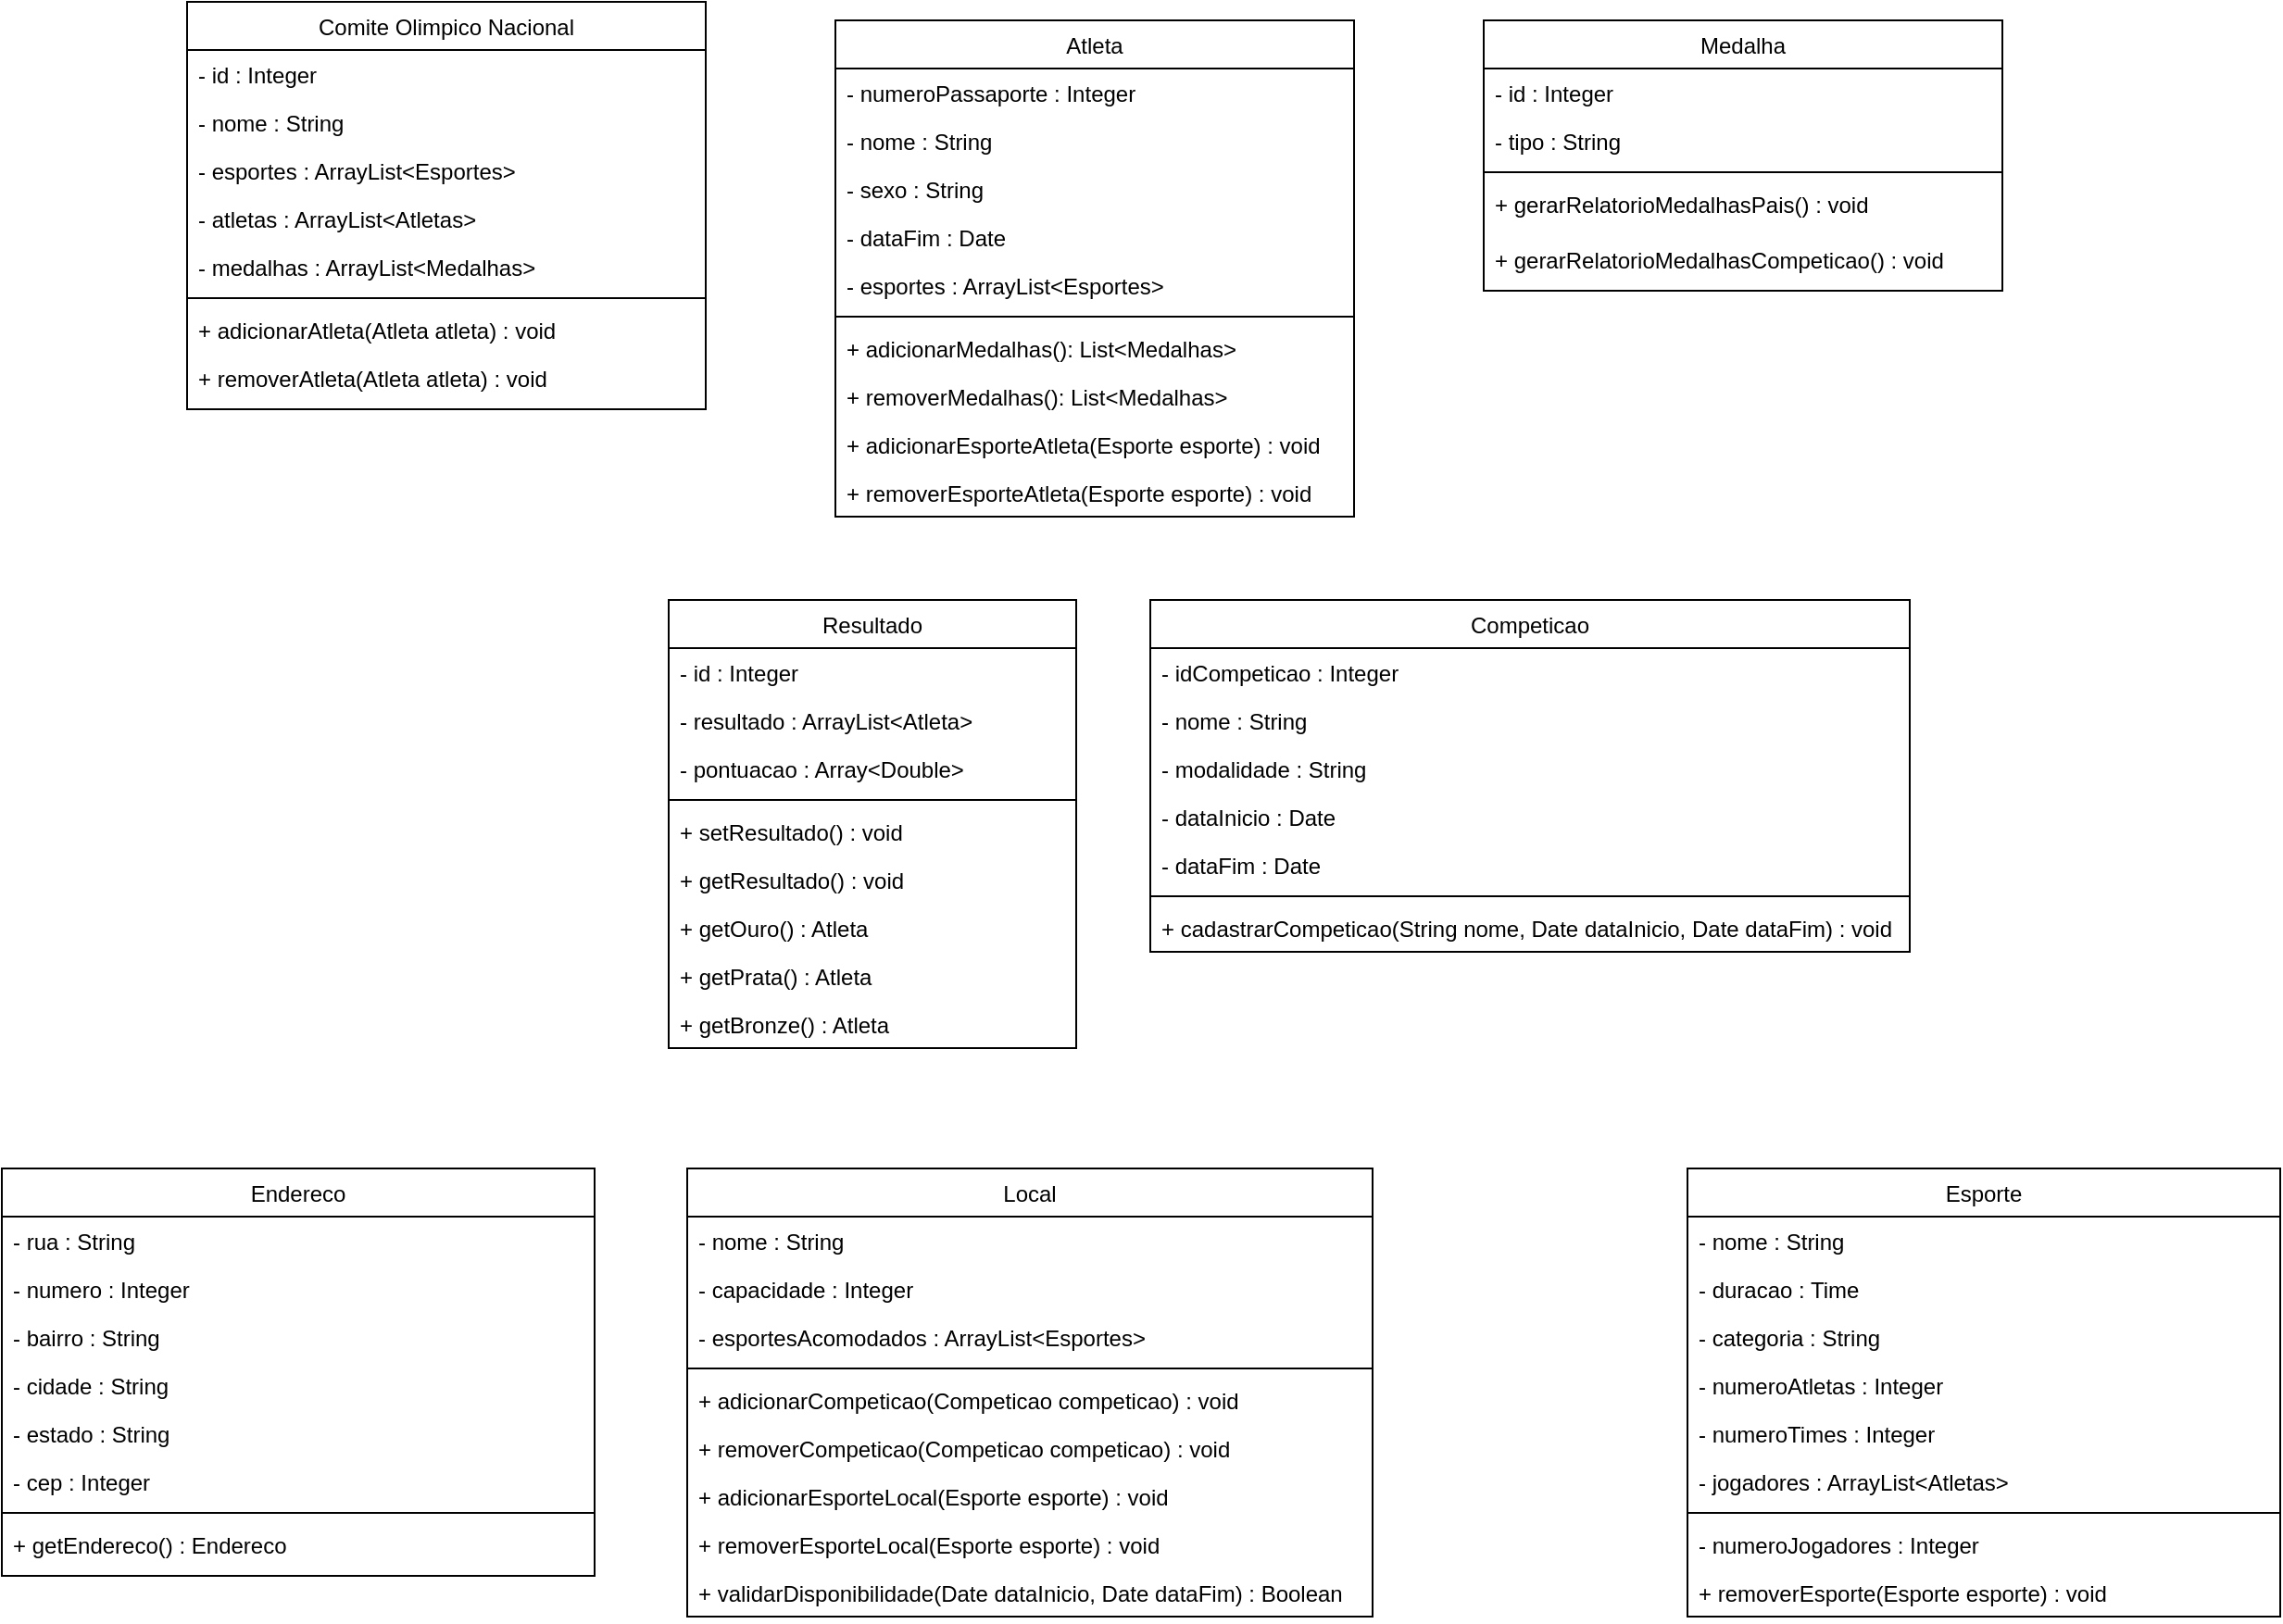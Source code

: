 <mxfile version="24.7.14">
  <diagram id="C5RBs43oDa-KdzZeNtuy" name="Page-1">
    <mxGraphModel dx="2154" dy="966" grid="1" gridSize="10" guides="1" tooltips="1" connect="1" arrows="1" fold="1" page="1" pageScale="1" pageWidth="1654" pageHeight="1169" math="0" shadow="0">
      <root>
        <mxCell id="WIyWlLk6GJQsqaUBKTNV-0" />
        <mxCell id="WIyWlLk6GJQsqaUBKTNV-1" parent="WIyWlLk6GJQsqaUBKTNV-0" />
        <mxCell id="XopVcKrWXHOR3qEoql-V-20" value="Competicao" style="swimlane;fontStyle=0;align=center;verticalAlign=top;childLayout=stackLayout;horizontal=1;startSize=26;horizontalStack=0;resizeParent=1;resizeLast=0;collapsible=1;marginBottom=0;rounded=0;shadow=0;strokeWidth=1;" parent="WIyWlLk6GJQsqaUBKTNV-1" vertex="1">
          <mxGeometry x="690" y="493" width="410" height="190" as="geometry">
            <mxRectangle x="550" y="140" width="160" height="26" as="alternateBounds" />
          </mxGeometry>
        </mxCell>
        <mxCell id="Z5J03rfFvyUnmcQdV7PX-20" value="- idCompeticao : Integer" style="text;align=left;verticalAlign=top;spacingLeft=4;spacingRight=4;overflow=hidden;rotatable=0;points=[[0,0.5],[1,0.5]];portConstraint=eastwest;" vertex="1" parent="XopVcKrWXHOR3qEoql-V-20">
          <mxGeometry y="26" width="410" height="26" as="geometry" />
        </mxCell>
        <mxCell id="XopVcKrWXHOR3qEoql-V-21" value="- nome : String" style="text;align=left;verticalAlign=top;spacingLeft=4;spacingRight=4;overflow=hidden;rotatable=0;points=[[0,0.5],[1,0.5]];portConstraint=eastwest;" parent="XopVcKrWXHOR3qEoql-V-20" vertex="1">
          <mxGeometry y="52" width="410" height="26" as="geometry" />
        </mxCell>
        <mxCell id="Z5J03rfFvyUnmcQdV7PX-21" value="- modalidade : String" style="text;align=left;verticalAlign=top;spacingLeft=4;spacingRight=4;overflow=hidden;rotatable=0;points=[[0,0.5],[1,0.5]];portConstraint=eastwest;" vertex="1" parent="XopVcKrWXHOR3qEoql-V-20">
          <mxGeometry y="78" width="410" height="26" as="geometry" />
        </mxCell>
        <mxCell id="XopVcKrWXHOR3qEoql-V-22" value="- dataInicio : Date" style="text;align=left;verticalAlign=top;spacingLeft=4;spacingRight=4;overflow=hidden;rotatable=0;points=[[0,0.5],[1,0.5]];portConstraint=eastwest;rounded=0;shadow=0;html=0;" parent="XopVcKrWXHOR3qEoql-V-20" vertex="1">
          <mxGeometry y="104" width="410" height="26" as="geometry" />
        </mxCell>
        <mxCell id="XopVcKrWXHOR3qEoql-V-23" value="- dataFim : Date" style="text;align=left;verticalAlign=top;spacingLeft=4;spacingRight=4;overflow=hidden;rotatable=0;points=[[0,0.5],[1,0.5]];portConstraint=eastwest;rounded=0;shadow=0;html=0;" parent="XopVcKrWXHOR3qEoql-V-20" vertex="1">
          <mxGeometry y="130" width="410" height="26" as="geometry" />
        </mxCell>
        <mxCell id="XopVcKrWXHOR3qEoql-V-26" value="" style="line;html=1;strokeWidth=1;align=left;verticalAlign=middle;spacingTop=-1;spacingLeft=3;spacingRight=3;rotatable=0;labelPosition=right;points=[];portConstraint=eastwest;" parent="XopVcKrWXHOR3qEoql-V-20" vertex="1">
          <mxGeometry y="156" width="410" height="8" as="geometry" />
        </mxCell>
        <mxCell id="XopVcKrWXHOR3qEoql-V-28" value="+ cadastrarCompeticao(String nome, Date dataInicio, Date dataFim) : void" style="text;align=left;verticalAlign=top;spacingLeft=4;spacingRight=4;overflow=hidden;rotatable=0;points=[[0,0.5],[1,0.5]];portConstraint=eastwest;" parent="XopVcKrWXHOR3qEoql-V-20" vertex="1">
          <mxGeometry y="164" width="410" height="26" as="geometry" />
        </mxCell>
        <mxCell id="Z5J03rfFvyUnmcQdV7PX-1" value="Resultado" style="swimlane;fontStyle=0;align=center;verticalAlign=top;childLayout=stackLayout;horizontal=1;startSize=26;horizontalStack=0;resizeParent=1;resizeLast=0;collapsible=1;marginBottom=0;rounded=0;shadow=0;strokeWidth=1;" vertex="1" parent="WIyWlLk6GJQsqaUBKTNV-1">
          <mxGeometry x="430" y="493" width="220" height="242" as="geometry">
            <mxRectangle x="550" y="140" width="160" height="26" as="alternateBounds" />
          </mxGeometry>
        </mxCell>
        <mxCell id="Z5J03rfFvyUnmcQdV7PX-2" value="- id : Integer" style="text;align=left;verticalAlign=top;spacingLeft=4;spacingRight=4;overflow=hidden;rotatable=0;points=[[0,0.5],[1,0.5]];portConstraint=eastwest;" vertex="1" parent="Z5J03rfFvyUnmcQdV7PX-1">
          <mxGeometry y="26" width="220" height="26" as="geometry" />
        </mxCell>
        <mxCell id="Z5J03rfFvyUnmcQdV7PX-3" value="- resultado : ArrayList&lt;Atleta&gt;" style="text;align=left;verticalAlign=top;spacingLeft=4;spacingRight=4;overflow=hidden;rotatable=0;points=[[0,0.5],[1,0.5]];portConstraint=eastwest;rounded=0;shadow=0;html=0;" vertex="1" parent="Z5J03rfFvyUnmcQdV7PX-1">
          <mxGeometry y="52" width="220" height="26" as="geometry" />
        </mxCell>
        <mxCell id="Z5J03rfFvyUnmcQdV7PX-11" value="- pontuacao : Array&lt;Double&gt;" style="text;align=left;verticalAlign=top;spacingLeft=4;spacingRight=4;overflow=hidden;rotatable=0;points=[[0,0.5],[1,0.5]];portConstraint=eastwest;rounded=0;shadow=0;html=0;" vertex="1" parent="Z5J03rfFvyUnmcQdV7PX-1">
          <mxGeometry y="78" width="220" height="26" as="geometry" />
        </mxCell>
        <mxCell id="Z5J03rfFvyUnmcQdV7PX-5" value="" style="line;html=1;strokeWidth=1;align=left;verticalAlign=middle;spacingTop=-1;spacingLeft=3;spacingRight=3;rotatable=0;labelPosition=right;points=[];portConstraint=eastwest;" vertex="1" parent="Z5J03rfFvyUnmcQdV7PX-1">
          <mxGeometry y="104" width="220" height="8" as="geometry" />
        </mxCell>
        <mxCell id="Z5J03rfFvyUnmcQdV7PX-6" value="+ setResultado() : void" style="text;align=left;verticalAlign=top;spacingLeft=4;spacingRight=4;overflow=hidden;rotatable=0;points=[[0,0.5],[1,0.5]];portConstraint=eastwest;" vertex="1" parent="Z5J03rfFvyUnmcQdV7PX-1">
          <mxGeometry y="112" width="220" height="26" as="geometry" />
        </mxCell>
        <mxCell id="Z5J03rfFvyUnmcQdV7PX-7" value="+ getResultado() : void" style="text;align=left;verticalAlign=top;spacingLeft=4;spacingRight=4;overflow=hidden;rotatable=0;points=[[0,0.5],[1,0.5]];portConstraint=eastwest;" vertex="1" parent="Z5J03rfFvyUnmcQdV7PX-1">
          <mxGeometry y="138" width="220" height="26" as="geometry" />
        </mxCell>
        <mxCell id="Z5J03rfFvyUnmcQdV7PX-8" value="+ getOuro() : Atleta" style="text;align=left;verticalAlign=top;spacingLeft=4;spacingRight=4;overflow=hidden;rotatable=0;points=[[0,0.5],[1,0.5]];portConstraint=eastwest;" vertex="1" parent="Z5J03rfFvyUnmcQdV7PX-1">
          <mxGeometry y="164" width="220" height="26" as="geometry" />
        </mxCell>
        <mxCell id="Z5J03rfFvyUnmcQdV7PX-9" value="+ getPrata() : Atleta" style="text;align=left;verticalAlign=top;spacingLeft=4;spacingRight=4;overflow=hidden;rotatable=0;points=[[0,0.5],[1,0.5]];portConstraint=eastwest;" vertex="1" parent="Z5J03rfFvyUnmcQdV7PX-1">
          <mxGeometry y="190" width="220" height="26" as="geometry" />
        </mxCell>
        <mxCell id="Z5J03rfFvyUnmcQdV7PX-10" value="+ getBronze() : Atleta" style="text;align=left;verticalAlign=top;spacingLeft=4;spacingRight=4;overflow=hidden;rotatable=0;points=[[0,0.5],[1,0.5]];portConstraint=eastwest;" vertex="1" parent="Z5J03rfFvyUnmcQdV7PX-1">
          <mxGeometry y="216" width="220" height="26" as="geometry" />
        </mxCell>
        <mxCell id="Z5J03rfFvyUnmcQdV7PX-12" value="Atleta" style="swimlane;fontStyle=0;align=center;verticalAlign=top;childLayout=stackLayout;horizontal=1;startSize=26;horizontalStack=0;resizeParent=1;resizeLast=0;collapsible=1;marginBottom=0;rounded=0;shadow=0;strokeWidth=1;" vertex="1" parent="WIyWlLk6GJQsqaUBKTNV-1">
          <mxGeometry x="520" y="180" width="280" height="268" as="geometry">
            <mxRectangle x="550" y="140" width="160" height="26" as="alternateBounds" />
          </mxGeometry>
        </mxCell>
        <mxCell id="Z5J03rfFvyUnmcQdV7PX-13" value="- numeroPassaporte : Integer" style="text;align=left;verticalAlign=top;spacingLeft=4;spacingRight=4;overflow=hidden;rotatable=0;points=[[0,0.5],[1,0.5]];portConstraint=eastwest;" vertex="1" parent="Z5J03rfFvyUnmcQdV7PX-12">
          <mxGeometry y="26" width="280" height="26" as="geometry" />
        </mxCell>
        <mxCell id="Z5J03rfFvyUnmcQdV7PX-14" value="- nome : String" style="text;align=left;verticalAlign=top;spacingLeft=4;spacingRight=4;overflow=hidden;rotatable=0;points=[[0,0.5],[1,0.5]];portConstraint=eastwest;rounded=0;shadow=0;html=0;" vertex="1" parent="Z5J03rfFvyUnmcQdV7PX-12">
          <mxGeometry y="52" width="280" height="26" as="geometry" />
        </mxCell>
        <mxCell id="Z5J03rfFvyUnmcQdV7PX-15" value="- sexo : String" style="text;align=left;verticalAlign=top;spacingLeft=4;spacingRight=4;overflow=hidden;rotatable=0;points=[[0,0.5],[1,0.5]];portConstraint=eastwest;rounded=0;shadow=0;html=0;" vertex="1" parent="Z5J03rfFvyUnmcQdV7PX-12">
          <mxGeometry y="78" width="280" height="26" as="geometry" />
        </mxCell>
        <mxCell id="Z5J03rfFvyUnmcQdV7PX-68" value="- dataFim : Date" style="text;align=left;verticalAlign=top;spacingLeft=4;spacingRight=4;overflow=hidden;rotatable=0;points=[[0,0.5],[1,0.5]];portConstraint=eastwest;rounded=0;shadow=0;html=0;" vertex="1" parent="Z5J03rfFvyUnmcQdV7PX-12">
          <mxGeometry y="104" width="280" height="26" as="geometry" />
        </mxCell>
        <mxCell id="Z5J03rfFvyUnmcQdV7PX-70" value="- esportes : ArrayList&lt;Esportes&gt;" style="text;align=left;verticalAlign=top;spacingLeft=4;spacingRight=4;overflow=hidden;rotatable=0;points=[[0,0.5],[1,0.5]];portConstraint=eastwest;rounded=0;shadow=0;html=0;" vertex="1" parent="Z5J03rfFvyUnmcQdV7PX-12">
          <mxGeometry y="130" width="280" height="26" as="geometry" />
        </mxCell>
        <mxCell id="Z5J03rfFvyUnmcQdV7PX-16" value="" style="line;html=1;strokeWidth=1;align=left;verticalAlign=middle;spacingTop=-1;spacingLeft=3;spacingRight=3;rotatable=0;labelPosition=right;points=[];portConstraint=eastwest;" vertex="1" parent="Z5J03rfFvyUnmcQdV7PX-12">
          <mxGeometry y="156" width="280" height="8" as="geometry" />
        </mxCell>
        <mxCell id="Z5J03rfFvyUnmcQdV7PX-17" value="+ adicionarMedalhas(): List&lt;Medalhas&gt;" style="text;align=left;verticalAlign=top;spacingLeft=4;spacingRight=4;overflow=hidden;rotatable=0;points=[[0,0.5],[1,0.5]];portConstraint=eastwest;" vertex="1" parent="Z5J03rfFvyUnmcQdV7PX-12">
          <mxGeometry y="164" width="280" height="26" as="geometry" />
        </mxCell>
        <mxCell id="Z5J03rfFvyUnmcQdV7PX-69" value="+ removerMedalhas(): List&lt;Medalhas&gt;" style="text;align=left;verticalAlign=top;spacingLeft=4;spacingRight=4;overflow=hidden;rotatable=0;points=[[0,0.5],[1,0.5]];portConstraint=eastwest;" vertex="1" parent="Z5J03rfFvyUnmcQdV7PX-12">
          <mxGeometry y="190" width="280" height="26" as="geometry" />
        </mxCell>
        <mxCell id="Z5J03rfFvyUnmcQdV7PX-18" value="+ adicionarEsporteAtleta(Esporte esporte) : void" style="text;align=left;verticalAlign=top;spacingLeft=4;spacingRight=4;overflow=hidden;rotatable=0;points=[[0,0.5],[1,0.5]];portConstraint=eastwest;" vertex="1" parent="Z5J03rfFvyUnmcQdV7PX-12">
          <mxGeometry y="216" width="280" height="26" as="geometry" />
        </mxCell>
        <mxCell id="Z5J03rfFvyUnmcQdV7PX-71" value="+ removerEsporteAtleta(Esporte esporte) : void" style="text;align=left;verticalAlign=top;spacingLeft=4;spacingRight=4;overflow=hidden;rotatable=0;points=[[0,0.5],[1,0.5]];portConstraint=eastwest;" vertex="1" parent="Z5J03rfFvyUnmcQdV7PX-12">
          <mxGeometry y="242" width="280" height="26" as="geometry" />
        </mxCell>
        <mxCell id="Z5J03rfFvyUnmcQdV7PX-23" value="Local" style="swimlane;fontStyle=0;align=center;verticalAlign=top;childLayout=stackLayout;horizontal=1;startSize=26;horizontalStack=0;resizeParent=1;resizeLast=0;collapsible=1;marginBottom=0;rounded=0;shadow=0;strokeWidth=1;" vertex="1" parent="WIyWlLk6GJQsqaUBKTNV-1">
          <mxGeometry x="440" y="800" width="370" height="242" as="geometry">
            <mxRectangle x="550" y="140" width="160" height="26" as="alternateBounds" />
          </mxGeometry>
        </mxCell>
        <mxCell id="Z5J03rfFvyUnmcQdV7PX-24" value="- nome : String" style="text;align=left;verticalAlign=top;spacingLeft=4;spacingRight=4;overflow=hidden;rotatable=0;points=[[0,0.5],[1,0.5]];portConstraint=eastwest;" vertex="1" parent="Z5J03rfFvyUnmcQdV7PX-23">
          <mxGeometry y="26" width="370" height="26" as="geometry" />
        </mxCell>
        <mxCell id="Z5J03rfFvyUnmcQdV7PX-25" value="- capacidade : Integer" style="text;align=left;verticalAlign=top;spacingLeft=4;spacingRight=4;overflow=hidden;rotatable=0;points=[[0,0.5],[1,0.5]];portConstraint=eastwest;rounded=0;shadow=0;html=0;" vertex="1" parent="Z5J03rfFvyUnmcQdV7PX-23">
          <mxGeometry y="52" width="370" height="26" as="geometry" />
        </mxCell>
        <mxCell id="Z5J03rfFvyUnmcQdV7PX-26" value="- esportesAcomodados : ArrayList&lt;Esportes&gt;" style="text;align=left;verticalAlign=top;spacingLeft=4;spacingRight=4;overflow=hidden;rotatable=0;points=[[0,0.5],[1,0.5]];portConstraint=eastwest;rounded=0;shadow=0;html=0;" vertex="1" parent="Z5J03rfFvyUnmcQdV7PX-23">
          <mxGeometry y="78" width="370" height="26" as="geometry" />
        </mxCell>
        <mxCell id="Z5J03rfFvyUnmcQdV7PX-27" value="" style="line;html=1;strokeWidth=1;align=left;verticalAlign=middle;spacingTop=-1;spacingLeft=3;spacingRight=3;rotatable=0;labelPosition=right;points=[];portConstraint=eastwest;" vertex="1" parent="Z5J03rfFvyUnmcQdV7PX-23">
          <mxGeometry y="104" width="370" height="8" as="geometry" />
        </mxCell>
        <mxCell id="Z5J03rfFvyUnmcQdV7PX-28" value="+ adicionarCompeticao(Competicao competicao) : void" style="text;align=left;verticalAlign=top;spacingLeft=4;spacingRight=4;overflow=hidden;rotatable=0;points=[[0,0.5],[1,0.5]];portConstraint=eastwest;" vertex="1" parent="Z5J03rfFvyUnmcQdV7PX-23">
          <mxGeometry y="112" width="370" height="26" as="geometry" />
        </mxCell>
        <mxCell id="Z5J03rfFvyUnmcQdV7PX-30" value="+ removerCompeticao(Competicao competicao) : void" style="text;align=left;verticalAlign=top;spacingLeft=4;spacingRight=4;overflow=hidden;rotatable=0;points=[[0,0.5],[1,0.5]];portConstraint=eastwest;" vertex="1" parent="Z5J03rfFvyUnmcQdV7PX-23">
          <mxGeometry y="138" width="370" height="26" as="geometry" />
        </mxCell>
        <mxCell id="Z5J03rfFvyUnmcQdV7PX-31" value="+ adicionarEsporteLocal(Esporte esporte) : void" style="text;align=left;verticalAlign=top;spacingLeft=4;spacingRight=4;overflow=hidden;rotatable=0;points=[[0,0.5],[1,0.5]];portConstraint=eastwest;" vertex="1" parent="Z5J03rfFvyUnmcQdV7PX-23">
          <mxGeometry y="164" width="370" height="26" as="geometry" />
        </mxCell>
        <mxCell id="Z5J03rfFvyUnmcQdV7PX-32" value="+ removerEsporteLocal(Esporte esporte) : void" style="text;align=left;verticalAlign=top;spacingLeft=4;spacingRight=4;overflow=hidden;rotatable=0;points=[[0,0.5],[1,0.5]];portConstraint=eastwest;" vertex="1" parent="Z5J03rfFvyUnmcQdV7PX-23">
          <mxGeometry y="190" width="370" height="26" as="geometry" />
        </mxCell>
        <mxCell id="Z5J03rfFvyUnmcQdV7PX-107" value="+ validarDisponibilidade(Date dataInicio, Date dataFim) : Boolean" style="text;align=left;verticalAlign=top;spacingLeft=4;spacingRight=4;overflow=hidden;rotatable=0;points=[[0,0.5],[1,0.5]];portConstraint=eastwest;" vertex="1" parent="Z5J03rfFvyUnmcQdV7PX-23">
          <mxGeometry y="216" width="370" height="26" as="geometry" />
        </mxCell>
        <mxCell id="Z5J03rfFvyUnmcQdV7PX-33" value="Endereco" style="swimlane;fontStyle=0;align=center;verticalAlign=top;childLayout=stackLayout;horizontal=1;startSize=26;horizontalStack=0;resizeParent=1;resizeLast=0;collapsible=1;marginBottom=0;rounded=0;shadow=0;strokeWidth=1;" vertex="1" parent="WIyWlLk6GJQsqaUBKTNV-1">
          <mxGeometry x="70" y="800" width="320" height="220" as="geometry">
            <mxRectangle x="550" y="140" width="160" height="26" as="alternateBounds" />
          </mxGeometry>
        </mxCell>
        <mxCell id="Z5J03rfFvyUnmcQdV7PX-34" value="- rua : String" style="text;align=left;verticalAlign=top;spacingLeft=4;spacingRight=4;overflow=hidden;rotatable=0;points=[[0,0.5],[1,0.5]];portConstraint=eastwest;" vertex="1" parent="Z5J03rfFvyUnmcQdV7PX-33">
          <mxGeometry y="26" width="320" height="26" as="geometry" />
        </mxCell>
        <mxCell id="Z5J03rfFvyUnmcQdV7PX-35" value="- numero : Integer" style="text;align=left;verticalAlign=top;spacingLeft=4;spacingRight=4;overflow=hidden;rotatable=0;points=[[0,0.5],[1,0.5]];portConstraint=eastwest;rounded=0;shadow=0;html=0;" vertex="1" parent="Z5J03rfFvyUnmcQdV7PX-33">
          <mxGeometry y="52" width="320" height="26" as="geometry" />
        </mxCell>
        <mxCell id="Z5J03rfFvyUnmcQdV7PX-36" value="- bairro : String" style="text;align=left;verticalAlign=top;spacingLeft=4;spacingRight=4;overflow=hidden;rotatable=0;points=[[0,0.5],[1,0.5]];portConstraint=eastwest;rounded=0;shadow=0;html=0;" vertex="1" parent="Z5J03rfFvyUnmcQdV7PX-33">
          <mxGeometry y="78" width="320" height="26" as="geometry" />
        </mxCell>
        <mxCell id="Z5J03rfFvyUnmcQdV7PX-42" value="- cidade : String" style="text;align=left;verticalAlign=top;spacingLeft=4;spacingRight=4;overflow=hidden;rotatable=0;points=[[0,0.5],[1,0.5]];portConstraint=eastwest;rounded=0;shadow=0;html=0;" vertex="1" parent="Z5J03rfFvyUnmcQdV7PX-33">
          <mxGeometry y="104" width="320" height="26" as="geometry" />
        </mxCell>
        <mxCell id="Z5J03rfFvyUnmcQdV7PX-43" value="- estado : String" style="text;align=left;verticalAlign=top;spacingLeft=4;spacingRight=4;overflow=hidden;rotatable=0;points=[[0,0.5],[1,0.5]];portConstraint=eastwest;rounded=0;shadow=0;html=0;" vertex="1" parent="Z5J03rfFvyUnmcQdV7PX-33">
          <mxGeometry y="130" width="320" height="26" as="geometry" />
        </mxCell>
        <mxCell id="Z5J03rfFvyUnmcQdV7PX-44" value="- cep : Integer" style="text;align=left;verticalAlign=top;spacingLeft=4;spacingRight=4;overflow=hidden;rotatable=0;points=[[0,0.5],[1,0.5]];portConstraint=eastwest;rounded=0;shadow=0;html=0;" vertex="1" parent="Z5J03rfFvyUnmcQdV7PX-33">
          <mxGeometry y="156" width="320" height="26" as="geometry" />
        </mxCell>
        <mxCell id="Z5J03rfFvyUnmcQdV7PX-37" value="" style="line;html=1;strokeWidth=1;align=left;verticalAlign=middle;spacingTop=-1;spacingLeft=3;spacingRight=3;rotatable=0;labelPosition=right;points=[];portConstraint=eastwest;" vertex="1" parent="Z5J03rfFvyUnmcQdV7PX-33">
          <mxGeometry y="182" width="320" height="8" as="geometry" />
        </mxCell>
        <mxCell id="Z5J03rfFvyUnmcQdV7PX-38" value="+ getEndereco() : Endereco" style="text;align=left;verticalAlign=top;spacingLeft=4;spacingRight=4;overflow=hidden;rotatable=0;points=[[0,0.5],[1,0.5]];portConstraint=eastwest;" vertex="1" parent="Z5J03rfFvyUnmcQdV7PX-33">
          <mxGeometry y="190" width="320" height="26" as="geometry" />
        </mxCell>
        <mxCell id="Z5J03rfFvyUnmcQdV7PX-45" value="Esporte" style="swimlane;fontStyle=0;align=center;verticalAlign=top;childLayout=stackLayout;horizontal=1;startSize=26;horizontalStack=0;resizeParent=1;resizeLast=0;collapsible=1;marginBottom=0;rounded=0;shadow=0;strokeWidth=1;" vertex="1" parent="WIyWlLk6GJQsqaUBKTNV-1">
          <mxGeometry x="980" y="800" width="320" height="242" as="geometry">
            <mxRectangle x="550" y="140" width="160" height="26" as="alternateBounds" />
          </mxGeometry>
        </mxCell>
        <mxCell id="Z5J03rfFvyUnmcQdV7PX-46" value="- nome : String" style="text;align=left;verticalAlign=top;spacingLeft=4;spacingRight=4;overflow=hidden;rotatable=0;points=[[0,0.5],[1,0.5]];portConstraint=eastwest;" vertex="1" parent="Z5J03rfFvyUnmcQdV7PX-45">
          <mxGeometry y="26" width="320" height="26" as="geometry" />
        </mxCell>
        <mxCell id="Z5J03rfFvyUnmcQdV7PX-48" value="- duracao : Time" style="text;align=left;verticalAlign=top;spacingLeft=4;spacingRight=4;overflow=hidden;rotatable=0;points=[[0,0.5],[1,0.5]];portConstraint=eastwest;rounded=0;shadow=0;html=0;" vertex="1" parent="Z5J03rfFvyUnmcQdV7PX-45">
          <mxGeometry y="52" width="320" height="26" as="geometry" />
        </mxCell>
        <mxCell id="Z5J03rfFvyUnmcQdV7PX-54" value="- categoria : String" style="text;align=left;verticalAlign=top;spacingLeft=4;spacingRight=4;overflow=hidden;rotatable=0;points=[[0,0.5],[1,0.5]];portConstraint=eastwest;rounded=0;shadow=0;html=0;" vertex="1" parent="Z5J03rfFvyUnmcQdV7PX-45">
          <mxGeometry y="78" width="320" height="26" as="geometry" />
        </mxCell>
        <mxCell id="Z5J03rfFvyUnmcQdV7PX-47" value="- numeroAtletas : Integer" style="text;align=left;verticalAlign=top;spacingLeft=4;spacingRight=4;overflow=hidden;rotatable=0;points=[[0,0.5],[1,0.5]];portConstraint=eastwest;rounded=0;shadow=0;html=0;" vertex="1" parent="Z5J03rfFvyUnmcQdV7PX-45">
          <mxGeometry y="104" width="320" height="26" as="geometry" />
        </mxCell>
        <mxCell id="Z5J03rfFvyUnmcQdV7PX-52" value="- numeroTimes : Integer" style="text;align=left;verticalAlign=top;spacingLeft=4;spacingRight=4;overflow=hidden;rotatable=0;points=[[0,0.5],[1,0.5]];portConstraint=eastwest;" vertex="1" parent="Z5J03rfFvyUnmcQdV7PX-45">
          <mxGeometry y="130" width="320" height="26" as="geometry" />
        </mxCell>
        <mxCell id="Z5J03rfFvyUnmcQdV7PX-67" value="- jogadores : ArrayList&lt;Atletas&gt;" style="text;align=left;verticalAlign=top;spacingLeft=4;spacingRight=4;overflow=hidden;rotatable=0;points=[[0,0.5],[1,0.5]];portConstraint=eastwest;" vertex="1" parent="Z5J03rfFvyUnmcQdV7PX-45">
          <mxGeometry y="156" width="320" height="26" as="geometry" />
        </mxCell>
        <mxCell id="Z5J03rfFvyUnmcQdV7PX-49" value="" style="line;html=1;strokeWidth=1;align=left;verticalAlign=middle;spacingTop=-1;spacingLeft=3;spacingRight=3;rotatable=0;labelPosition=right;points=[];portConstraint=eastwest;" vertex="1" parent="Z5J03rfFvyUnmcQdV7PX-45">
          <mxGeometry y="182" width="320" height="8" as="geometry" />
        </mxCell>
        <mxCell id="Z5J03rfFvyUnmcQdV7PX-66" value="- numeroJogadores : Integer" style="text;align=left;verticalAlign=top;spacingLeft=4;spacingRight=4;overflow=hidden;rotatable=0;points=[[0,0.5],[1,0.5]];portConstraint=eastwest;rounded=0;shadow=0;html=0;" vertex="1" parent="Z5J03rfFvyUnmcQdV7PX-45">
          <mxGeometry y="190" width="320" height="26" as="geometry" />
        </mxCell>
        <mxCell id="Z5J03rfFvyUnmcQdV7PX-53" value="+ removerEsporte(Esporte esporte) : void" style="text;align=left;verticalAlign=top;spacingLeft=4;spacingRight=4;overflow=hidden;rotatable=0;points=[[0,0.5],[1,0.5]];portConstraint=eastwest;" vertex="1" parent="Z5J03rfFvyUnmcQdV7PX-45">
          <mxGeometry y="216" width="320" height="26" as="geometry" />
        </mxCell>
        <mxCell id="Z5J03rfFvyUnmcQdV7PX-72" value="Medalha" style="swimlane;fontStyle=0;align=center;verticalAlign=top;childLayout=stackLayout;horizontal=1;startSize=26;horizontalStack=0;resizeParent=1;resizeLast=0;collapsible=1;marginBottom=0;rounded=0;shadow=0;strokeWidth=1;" vertex="1" parent="WIyWlLk6GJQsqaUBKTNV-1">
          <mxGeometry x="870" y="180" width="280" height="146" as="geometry">
            <mxRectangle x="550" y="140" width="160" height="26" as="alternateBounds" />
          </mxGeometry>
        </mxCell>
        <mxCell id="Z5J03rfFvyUnmcQdV7PX-76" value="- id : Integer" style="text;align=left;verticalAlign=top;spacingLeft=4;spacingRight=4;overflow=hidden;rotatable=0;points=[[0,0.5],[1,0.5]];portConstraint=eastwest;rounded=0;shadow=0;html=0;" vertex="1" parent="Z5J03rfFvyUnmcQdV7PX-72">
          <mxGeometry y="26" width="280" height="26" as="geometry" />
        </mxCell>
        <mxCell id="Z5J03rfFvyUnmcQdV7PX-77" value="- tipo : String" style="text;align=left;verticalAlign=top;spacingLeft=4;spacingRight=4;overflow=hidden;rotatable=0;points=[[0,0.5],[1,0.5]];portConstraint=eastwest;rounded=0;shadow=0;html=0;" vertex="1" parent="Z5J03rfFvyUnmcQdV7PX-72">
          <mxGeometry y="52" width="280" height="26" as="geometry" />
        </mxCell>
        <mxCell id="Z5J03rfFvyUnmcQdV7PX-78" value="" style="line;html=1;strokeWidth=1;align=left;verticalAlign=middle;spacingTop=-1;spacingLeft=3;spacingRight=3;rotatable=0;labelPosition=right;points=[];portConstraint=eastwest;" vertex="1" parent="Z5J03rfFvyUnmcQdV7PX-72">
          <mxGeometry y="78" width="280" height="8" as="geometry" />
        </mxCell>
        <mxCell id="Z5J03rfFvyUnmcQdV7PX-108" value="+ gerarRelatorioMedalhasPais() : void" style="text;align=left;verticalAlign=top;spacingLeft=4;spacingRight=4;overflow=hidden;rotatable=0;points=[[0,0.5],[1,0.5]];portConstraint=eastwest;" vertex="1" parent="Z5J03rfFvyUnmcQdV7PX-72">
          <mxGeometry y="86" width="280" height="30" as="geometry" />
        </mxCell>
        <mxCell id="Z5J03rfFvyUnmcQdV7PX-109" value="+ gerarRelatorioMedalhasCompeticao() : void" style="text;align=left;verticalAlign=top;spacingLeft=4;spacingRight=4;overflow=hidden;rotatable=0;points=[[0,0.5],[1,0.5]];portConstraint=eastwest;" vertex="1" parent="Z5J03rfFvyUnmcQdV7PX-72">
          <mxGeometry y="116" width="280" height="30" as="geometry" />
        </mxCell>
        <mxCell id="Z5J03rfFvyUnmcQdV7PX-83" value="Comite Olimpico Nacional" style="swimlane;fontStyle=0;align=center;verticalAlign=top;childLayout=stackLayout;horizontal=1;startSize=26;horizontalStack=0;resizeParent=1;resizeLast=0;collapsible=1;marginBottom=0;rounded=0;shadow=0;strokeWidth=1;" vertex="1" parent="WIyWlLk6GJQsqaUBKTNV-1">
          <mxGeometry x="170" y="170" width="280" height="220" as="geometry">
            <mxRectangle x="550" y="140" width="160" height="26" as="alternateBounds" />
          </mxGeometry>
        </mxCell>
        <mxCell id="Z5J03rfFvyUnmcQdV7PX-84" value="- id : Integer" style="text;align=left;verticalAlign=top;spacingLeft=4;spacingRight=4;overflow=hidden;rotatable=0;points=[[0,0.5],[1,0.5]];portConstraint=eastwest;" vertex="1" parent="Z5J03rfFvyUnmcQdV7PX-83">
          <mxGeometry y="26" width="280" height="26" as="geometry" />
        </mxCell>
        <mxCell id="Z5J03rfFvyUnmcQdV7PX-85" value="- nome : String" style="text;align=left;verticalAlign=top;spacingLeft=4;spacingRight=4;overflow=hidden;rotatable=0;points=[[0,0.5],[1,0.5]];portConstraint=eastwest;rounded=0;shadow=0;html=0;" vertex="1" parent="Z5J03rfFvyUnmcQdV7PX-83">
          <mxGeometry y="52" width="280" height="26" as="geometry" />
        </mxCell>
        <mxCell id="Z5J03rfFvyUnmcQdV7PX-87" value="- esportes : ArrayList&lt;Esportes&gt;" style="text;align=left;verticalAlign=top;spacingLeft=4;spacingRight=4;overflow=hidden;rotatable=0;points=[[0,0.5],[1,0.5]];portConstraint=eastwest;rounded=0;shadow=0;html=0;" vertex="1" parent="Z5J03rfFvyUnmcQdV7PX-83">
          <mxGeometry y="78" width="280" height="26" as="geometry" />
        </mxCell>
        <mxCell id="Z5J03rfFvyUnmcQdV7PX-88" value="- atletas : ArrayList&lt;Atletas&gt;" style="text;align=left;verticalAlign=top;spacingLeft=4;spacingRight=4;overflow=hidden;rotatable=0;points=[[0,0.5],[1,0.5]];portConstraint=eastwest;rounded=0;shadow=0;html=0;" vertex="1" parent="Z5J03rfFvyUnmcQdV7PX-83">
          <mxGeometry y="104" width="280" height="26" as="geometry" />
        </mxCell>
        <mxCell id="Z5J03rfFvyUnmcQdV7PX-96" value="- medalhas : ArrayList&lt;Medalhas&gt;" style="text;align=left;verticalAlign=top;spacingLeft=4;spacingRight=4;overflow=hidden;rotatable=0;points=[[0,0.5],[1,0.5]];portConstraint=eastwest;rounded=0;shadow=0;html=0;" vertex="1" parent="Z5J03rfFvyUnmcQdV7PX-83">
          <mxGeometry y="130" width="280" height="26" as="geometry" />
        </mxCell>
        <mxCell id="Z5J03rfFvyUnmcQdV7PX-89" value="" style="line;html=1;strokeWidth=1;align=left;verticalAlign=middle;spacingTop=-1;spacingLeft=3;spacingRight=3;rotatable=0;labelPosition=right;points=[];portConstraint=eastwest;" vertex="1" parent="Z5J03rfFvyUnmcQdV7PX-83">
          <mxGeometry y="156" width="280" height="8" as="geometry" />
        </mxCell>
        <mxCell id="Z5J03rfFvyUnmcQdV7PX-94" value="+ adicionarAtleta(Atleta atleta) : void" style="text;align=left;verticalAlign=top;spacingLeft=4;spacingRight=4;overflow=hidden;rotatable=0;points=[[0,0.5],[1,0.5]];portConstraint=eastwest;" vertex="1" parent="Z5J03rfFvyUnmcQdV7PX-83">
          <mxGeometry y="164" width="280" height="26" as="geometry" />
        </mxCell>
        <mxCell id="Z5J03rfFvyUnmcQdV7PX-0" value="+ removerAtleta(Atleta atleta) : void" style="text;align=left;verticalAlign=top;spacingLeft=4;spacingRight=4;overflow=hidden;rotatable=0;points=[[0,0.5],[1,0.5]];portConstraint=eastwest;" vertex="1" parent="Z5J03rfFvyUnmcQdV7PX-83">
          <mxGeometry y="190" width="280" height="26" as="geometry" />
        </mxCell>
      </root>
    </mxGraphModel>
  </diagram>
</mxfile>
